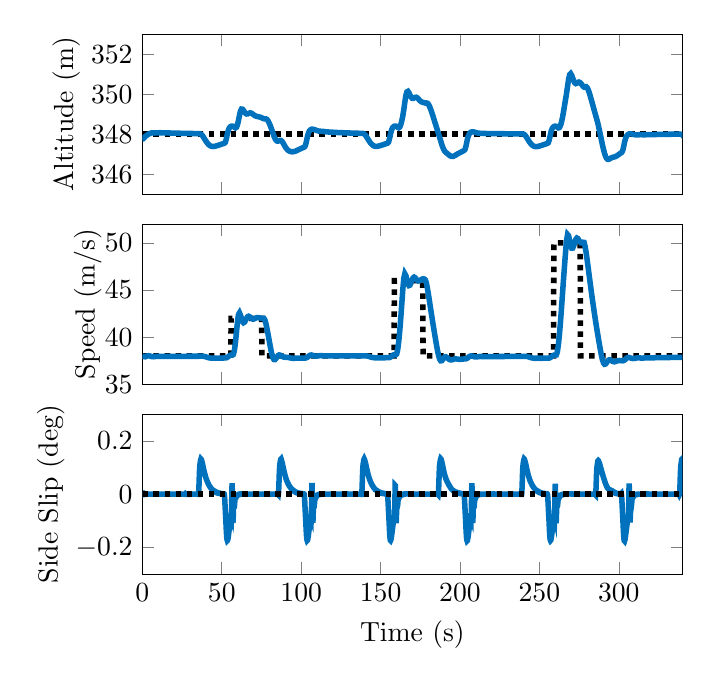 % This file was created by matlab2tikz.
%
%The latest updates can be retrieved from
%  http://www.mathworks.com/matlabcentral/fileexchange/22022-matlab2tikz-matlab2tikz
%where you can also make suggestions and rate matlab2tikz.
%
\definecolor{mycolor1}{rgb}{0.0,0.447,0.741}%
%
\begin{tikzpicture}

\begin{axis}[%
width=2.7in,
height=0.80in,
at={(0in,0in)},
scale only axis,
xmin=0,
xmax=340,
ymin=345,
ymax=353,
ylabel={Altitude (m)},
ylabel style={yshift = -1mm},
xticklabels={\empty},
axis background/.style={fill=white}
]
\addplot [color=black,dotted,line width=2.0pt,forget plot]
  table[row sep=crcr]{%
0	348\\
349.672	348\\
};
\label{line:ref}
\addplot [color=mycolor1,solid,line width=2.0pt,forget plot]
  table[row sep=crcr]{%
0	347.763\\
0.54	347.767\\
1.164	347.822\\
1.79	347.882\\
2.429	347.921\\
3.067	347.957\\
3.705	347.991\\
4.344	348.02\\
4.982	348.042\\
5.621	348.058\\
6.259	348.063\\
6.898	348.061\\
7.536	348.058\\
8.174	348.059\\
8.813	348.061\\
9.451	348.063\\
10.09	348.067\\
10.728	348.07\\
11.366	348.071\\
12.005	348.069\\
12.643	348.067\\
13.282	348.065\\
13.92	348.063\\
14.559	348.062\\
15.182	348.06\\
15.82	348.06\\
16.459	348.059\\
17.097	348.058\\
17.736	348.057\\
18.374	348.055\\
19.012	348.054\\
19.651	348.052\\
20.29	348.05\\
20.928	348.049\\
21.566	348.048\\
22.205	348.047\\
22.843	348.046\\
23.481	348.045\\
24.12	348.044\\
24.758	348.042\\
25.397	348.041\\
26.035	348.04\\
26.673	348.039\\
27.312	348.038\\
27.951	348.037\\
28.589	348.036\\
29.227	348.035\\
29.866	348.034\\
30.504	348.033\\
31.143	348.033\\
31.781	348.032\\
32.419	348.031\\
33.058	348.03\\
33.696	348.029\\
34.335	348.029\\
34.973	348.028\\
35.612	348.027\\
36.25	348.023\\
36.888	348.002\\
37.527	347.955\\
38.165	347.887\\
38.804	347.808\\
39.442	347.725\\
40.08	347.646\\
40.719	347.573\\
41.358	347.511\\
41.996	347.461\\
42.634	347.423\\
43.273	347.399\\
43.911	347.386\\
44.549	347.383\\
45.188	347.387\\
45.826	347.397\\
46.465	347.411\\
47.103	347.426\\
47.741	347.442\\
48.38	347.459\\
49.018	347.476\\
49.657	347.493\\
50.295	347.51\\
50.934	347.526\\
51.572	347.542\\
52.21	347.588\\
52.849	347.759\\
53.487	348.003\\
54.126	348.199\\
54.764	348.314\\
55.402	348.373\\
56.041	348.399\\
56.681	348.402\\
57.319	348.386\\
57.957	348.343\\
58.596	348.314\\
59.234	348.346\\
59.873	348.466\\
60.511	348.681\\
61.15	348.945\\
61.789	349.156\\
62.428	349.253\\
63.066	349.247\\
63.705	349.181\\
64.343	349.101\\
64.982	349.038\\
65.625	349.009\\
66.264	349.014\\
66.903	349.037\\
67.542	349.058\\
68.181	349.06\\
68.819	349.041\\
69.459	349.006\\
70.097	348.966\\
70.736	348.93\\
71.375	348.904\\
72.013	348.888\\
72.652	348.877\\
73.291	348.867\\
73.93	348.854\\
74.569	348.836\\
75.208	348.815\\
75.846	348.792\\
76.486	348.77\\
77.124	348.763\\
77.763	348.766\\
78.402	348.74\\
79.04	348.676\\
79.679	348.582\\
80.317	348.467\\
80.956	348.337\\
81.594	348.196\\
82.233	348.047\\
82.871	347.906\\
83.51	347.786\\
84.148	347.7\\
84.787	347.656\\
85.425	347.651\\
86.063	347.67\\
86.702	347.69\\
87.34	347.682\\
87.979	347.634\\
88.617	347.557\\
89.255	347.468\\
89.894	347.379\\
90.533	347.301\\
91.171	347.238\\
91.809	347.191\\
92.448	347.157\\
93.086	347.134\\
93.724	347.122\\
94.363	347.118\\
95.001	347.121\\
95.64	347.132\\
96.278	347.148\\
96.916	347.169\\
97.555	347.192\\
98.194	347.217\\
98.832	347.241\\
99.47	347.265\\
100.109	347.288\\
100.747	347.311\\
101.385	347.332\\
102.024	347.355\\
102.662	347.429\\
103.301	347.635\\
103.939	347.881\\
104.577	348.062\\
105.216	348.166\\
105.855	348.22\\
106.494	348.245\\
107.132	348.247\\
107.769	348.241\\
108.408	348.226\\
109.047	348.206\\
109.685	348.186\\
110.323	348.169\\
110.962	348.157\\
111.6	348.15\\
112.239	348.145\\
112.877	348.142\\
113.515	348.138\\
114.154	348.133\\
114.792	348.127\\
115.43	348.12\\
116.069	348.115\\
116.708	348.11\\
117.346	348.107\\
117.984	348.104\\
118.623	348.101\\
119.261	348.098\\
119.9	348.095\\
120.538	348.092\\
121.176	348.089\\
121.815	348.086\\
122.454	348.084\\
123.092	348.081\\
123.73	348.079\\
124.369	348.076\\
125.007	348.074\\
125.646	348.072\\
126.284	348.07\\
126.922	348.068\\
127.561	348.066\\
128.199	348.064\\
128.837	348.062\\
129.476	348.06\\
130.115	348.058\\
130.753	348.057\\
131.391	348.055\\
132.03	348.054\\
132.668	348.052\\
133.307	348.05\\
133.945	348.049\\
134.583	348.047\\
135.222	348.046\\
135.861	348.045\\
136.498	348.043\\
137.137	348.042\\
137.776	348.041\\
138.414	348.04\\
139.052	348.034\\
139.691	348.011\\
140.329	347.961\\
140.968	347.89\\
141.606	347.81\\
142.244	347.727\\
142.883	347.647\\
143.522	347.575\\
144.16	347.513\\
144.798	347.463\\
145.437	347.427\\
146.075	347.403\\
146.714	347.39\\
147.352	347.388\\
147.99	347.393\\
148.629	347.403\\
149.267	347.416\\
149.905	347.431\\
150.544	347.448\\
151.183	347.464\\
151.821	347.481\\
152.459	347.498\\
153.098	347.514\\
153.736	347.531\\
154.375	347.547\\
155.013	347.6\\
155.651	347.783\\
156.29	348.027\\
156.928	348.215\\
157.566	348.324\\
158.205	348.379\\
158.844	348.403\\
159.484	348.404\\
160.12	348.386\\
160.759	348.342\\
161.397	348.316\\
162.036	348.353\\
162.674	348.468\\
163.315	348.654\\
163.964	348.903\\
164.614	349.22\\
165.263	349.597\\
165.909	349.928\\
166.557	350.112\\
167.204	350.14\\
167.853	350.067\\
168.5	349.956\\
169.148	349.857\\
169.794	349.798\\
170.439	349.788\\
171.087	349.811\\
171.733	349.839\\
172.381	349.845\\
173.029	349.82\\
173.677	349.771\\
174.323	349.713\\
174.972	349.661\\
175.618	349.622\\
176.266	349.598\\
176.913	349.583\\
177.563	349.571\\
178.21	349.556\\
178.856	349.558\\
179.502	349.545\\
180.149	349.489\\
180.795	349.391\\
181.441	349.264\\
182.087	349.118\\
182.733	348.962\\
183.378	348.801\\
184.025	348.637\\
184.671	348.473\\
185.311	348.312\\
185.95	348.152\\
186.588	347.99\\
187.23	347.825\\
187.868	347.658\\
188.507	347.492\\
189.145	347.344\\
189.784	347.228\\
190.422	347.147\\
191.061	347.092\\
191.699	347.049\\
192.337	347.007\\
192.976	346.966\\
193.614	346.928\\
194.253	346.899\\
194.891	346.885\\
195.529	346.888\\
196.168	346.904\\
196.806	346.931\\
197.444	346.962\\
198.083	346.994\\
198.722	347.025\\
199.36	347.052\\
199.998	347.078\\
200.637	347.103\\
201.275	347.13\\
201.913	347.157\\
202.552	347.185\\
203.19	347.242\\
203.829	347.423\\
204.467	347.677\\
205.105	347.881\\
205.744	348.004\\
206.382	348.071\\
207.021	348.105\\
207.661	348.116\\
208.3	348.115\\
208.938	348.106\\
209.577	348.091\\
210.215	348.074\\
210.854	348.06\\
211.492	348.051\\
212.13	348.046\\
212.769	348.044\\
213.407	348.043\\
214.046	348.042\\
214.684	348.04\\
215.323	348.038\\
215.961	348.034\\
216.599	348.031\\
217.238	348.029\\
217.876	348.028\\
218.515	348.028\\
219.153	348.027\\
219.791	348.027\\
220.43	348.026\\
221.068	348.026\\
221.707	348.025\\
222.345	348.024\\
222.984	348.023\\
223.622	348.022\\
224.26	348.022\\
224.899	348.022\\
225.537	348.021\\
226.176	348.021\\
226.814	348.02\\
227.452	348.02\\
228.091	348.02\\
228.73	348.019\\
229.368	348.019\\
230.006	348.018\\
230.645	348.018\\
231.283	348.018\\
231.921	348.017\\
232.56	348.017\\
233.198	348.017\\
233.837	348.016\\
234.475	348.016\\
235.113	348.016\\
235.752	348.015\\
236.391	348.015\\
237.029	348.015\\
237.667	348.015\\
238.306	348.014\\
238.944	348.014\\
239.583	348.012\\
240.221	347.997\\
240.86	347.955\\
241.498	347.891\\
242.136	347.814\\
242.775	347.732\\
243.413	347.652\\
244.051	347.578\\
244.69	347.514\\
245.329	347.461\\
245.967	347.422\\
246.605	347.395\\
247.244	347.38\\
247.882	347.375\\
248.521	347.379\\
249.159	347.388\\
249.797	347.401\\
250.436	347.416\\
251.074	347.433\\
251.712	347.45\\
252.351	347.467\\
252.99	347.484\\
253.628	347.501\\
254.266	347.518\\
254.905	347.534\\
255.543	347.565\\
256.182	347.705\\
256.82	347.944\\
257.458	348.158\\
258.097	348.289\\
258.735	348.358\\
259.373	348.391\\
260.013	348.399\\
260.651	348.388\\
261.29	348.35\\
261.928	348.313\\
262.567	348.328\\
263.206	348.419\\
263.845	348.585\\
264.486	348.812\\
265.132	349.095\\
265.779	349.409\\
266.428	349.726\\
267.077	350.037\\
267.725	350.39\\
268.375	350.743\\
269.026	350.974\\
269.674	351.027\\
270.325	350.945\\
270.972	350.801\\
271.623	350.658\\
272.272	350.562\\
272.923	350.527\\
273.57	350.546\\
274.22	350.584\\
274.868	350.604\\
275.518	350.585\\
276.167	350.533\\
276.818	350.463\\
277.467	350.395\\
278.115	350.354\\
278.765	350.371\\
279.411	350.377\\
280.056	350.328\\
280.704	350.223\\
281.353	350.079\\
282.001	349.911\\
282.647	349.731\\
283.293	349.546\\
283.941	349.359\\
284.587	349.173\\
285.233	348.99\\
285.879	348.809\\
286.524	348.623\\
287.163	348.415\\
287.801	348.184\\
288.44	347.94\\
289.078	347.695\\
289.716	347.455\\
290.355	347.233\\
290.993	347.041\\
291.632	346.891\\
292.27	346.793\\
292.908	346.745\\
293.547	346.74\\
294.185	346.763\\
294.823	346.794\\
295.462	346.821\\
296.1	346.84\\
296.739	346.853\\
297.377	346.866\\
298.016	346.885\\
298.654	346.911\\
299.292	346.945\\
299.931	346.982\\
300.569	347.019\\
301.207	347.054\\
301.846	347.088\\
302.484	347.185\\
303.123	347.407\\
303.761	347.649\\
304.399	347.821\\
305.038	347.922\\
305.676	347.979\\
306.316	348.009\\
306.954	348.017\\
307.592	348.018\\
308.23	348.009\\
308.868	347.994\\
309.507	347.98\\
310.145	347.971\\
310.783	347.966\\
311.422	347.966\\
312.06	347.968\\
312.699	347.97\\
313.337	347.972\\
313.975	347.972\\
314.614	347.971\\
315.253	347.97\\
315.891	347.969\\
316.529	347.97\\
317.168	347.971\\
317.806	347.973\\
318.444	347.975\\
319.083	347.976\\
319.721	347.978\\
320.36	347.979\\
320.998	347.979\\
321.636	347.98\\
322.275	347.981\\
322.914	347.982\\
323.552	347.983\\
324.19	347.985\\
324.829	347.986\\
325.467	347.987\\
326.105	347.988\\
326.744	347.988\\
327.382	347.989\\
328.021	347.99\\
328.659	347.991\\
329.297	347.992\\
329.936	347.993\\
330.575	347.993\\
331.213	347.994\\
331.851	347.995\\
332.49	347.995\\
333.128	347.996\\
333.766	347.997\\
334.405	347.997\\
335.043	347.998\\
335.682	347.998\\
336.32	347.999\\
336.958	347.999\\
337.597	348.0\\
338.236	348.0\\
338.874	348.0\\
339.512	347.988\\
340.151	347.952\\
340.789	347.893\\
341.427	347.818\\
342.066	347.738\\
342.704	347.658\\
343.343	347.584\\
343.981	347.519\\
344.619	347.466\\
345.258	347.425\\
345.897	347.396\\
346.535	347.38\\
347.173	347.374\\
347.812	347.377\\
348.45	347.386\\
349.088	347.399\\
349.727	347.414\\
};
\label{line:data}
\end{axis}


\begin{axis}[%
width=2.7in,
height=0.80in,
at={(0in,-.95in)},
scale only axis,
xmin=0,
xmax=340,
ymin=35,
ymax=52,
ylabel={Speed (m/s)},
xticklabels={\empty},
ylabel style={yshift = -2mm},
axis background/.style={fill=white}
]
\addplot [color=black,dotted,line width=2.0pt,forget plot]
  table[row sep=crcr]{%
0	38.0\\
0.2	38\\
0.4	38\\
55.492	38\\
55.691	38\\
55.892	42\\
73.694	42\\
73.894	42\\
74.097	42\\
74.3	42\\
74.503	42\\
74.702	42\\
74.903	42\\
75.107	42\\
75.307	38\\
75.51	38\\
155.679	38\\
155.878	38\\
156.074	38\\
157.676	38\\
157.876	38\\
158.077	38\\
158.272	38\\
158.474	38\\
158.671	46\\
158.875	46\\
175.522	46\\
175.722	46\\
175.926	46\\
176.13	46\\
176.331	46\\
176.532	46\\
176.735	38\\
176.934	38\\
177.114	38\\
177.299	38\\
177.497	38\\
258.287	38\\
258.489	38\\
258.688	38\\
258.89	38\\
259.089	50\\
259.289	50\\
275.493	50\\
275.675	50\\
275.859	38\\
276.041	38\\
276.224	38\\
349.672	38\\
349.874	38\\
};
\addplot [color=mycolor1,solid,line width=2.0pt,forget plot]
  table[row sep=crcr]{%
0	38.0\\
0.54	37.972\\
1.164	37.924\\
1.79	37.906\\
2.429	37.948\\
3.067	37.997\\
3.705	38.022\\
4.344	38.013\\
4.982	37.981\\
5.621	37.945\\
6.259	37.921\\
6.898	37.913\\
7.536	37.921\\
8.174	37.937\\
8.813	37.953\\
9.451	37.963\\
10.09	37.964\\
10.728	37.96\\
11.366	37.953\\
12.005	37.948\\
12.643	37.945\\
13.282	37.946\\
13.92	37.95\\
14.559	37.954\\
15.182	37.956\\
15.82	37.957\\
16.459	37.957\\
17.097	37.956\\
17.736	37.955\\
18.374	37.955\\
19.012	37.955\\
19.651	37.956\\
20.29	37.957\\
20.928	37.958\\
21.566	37.959\\
22.205	37.959\\
22.843	37.959\\
23.481	37.959\\
24.12	37.96\\
24.758	37.96\\
25.397	37.96\\
26.035	37.961\\
26.673	37.961\\
27.312	37.962\\
27.951	37.962\\
28.589	37.963\\
29.227	37.963\\
29.866	37.963\\
30.504	37.963\\
31.143	37.964\\
31.781	37.964\\
32.419	37.965\\
33.058	37.965\\
33.696	37.965\\
34.335	37.966\\
34.973	37.966\\
35.612	37.966\\
36.25	37.967\\
36.888	37.97\\
37.527	37.973\\
38.165	37.969\\
38.804	37.955\\
39.442	37.929\\
40.08	37.895\\
40.719	37.858\\
41.358	37.824\\
41.996	37.797\\
42.634	37.78\\
43.273	37.771\\
43.911	37.768\\
44.549	37.768\\
45.188	37.769\\
45.826	37.769\\
46.465	37.768\\
47.103	37.767\\
47.741	37.767\\
48.38	37.767\\
49.018	37.769\\
49.657	37.772\\
50.295	37.775\\
50.934	37.778\\
51.572	37.781\\
52.21	37.781\\
52.849	37.795\\
53.487	37.846\\
54.126	37.93\\
54.764	38.019\\
55.402	38.082\\
56.041	38.103\\
56.681	38.086\\
57.319	38.157\\
57.957	38.582\\
58.596	39.384\\
59.234	40.472\\
59.873	41.607\\
60.511	42.394\\
61.15	42.571\\
61.789	42.32\\
62.428	41.943\\
63.066	41.647\\
63.705	41.526\\
64.343	41.587\\
64.982	41.778\\
65.625	42.004\\
66.264	42.166\\
66.903	42.214\\
67.542	42.16\\
68.181	42.06\\
68.819	41.968\\
69.459	41.92\\
70.097	41.923\\
70.736	41.964\\
71.375	42.018\\
72.013	42.059\\
72.652	42.073\\
73.291	42.063\\
73.93	42.038\\
74.569	42.013\\
75.208	41.998\\
75.846	41.996\\
76.486	41.999\\
77.124	41.838\\
77.763	41.457\\
78.402	40.953\\
79.04	40.392\\
79.679	39.805\\
80.317	39.212\\
80.956	38.638\\
81.594	38.147\\
82.233	37.797\\
82.871	37.619\\
83.51	37.611\\
84.148	37.73\\
84.787	37.9\\
85.425	38.041\\
86.063	38.103\\
86.702	38.086\\
87.34	38.023\\
87.979	37.953\\
88.617	37.899\\
89.255	37.87\\
89.894	37.86\\
90.533	37.858\\
91.171	37.853\\
91.809	37.839\\
92.448	37.817\\
93.086	37.791\\
93.724	37.768\\
94.363	37.753\\
95.001	37.747\\
95.64	37.749\\
96.278	37.755\\
96.916	37.762\\
97.555	37.766\\
98.194	37.768\\
98.832	37.768\\
99.47	37.767\\
100.109	37.767\\
100.747	37.768\\
101.385	37.771\\
102.024	37.774\\
102.662	37.776\\
103.301	37.799\\
103.939	37.861\\
104.577	37.949\\
105.216	38.034\\
105.855	38.087\\
106.494	38.097\\
107.132	38.073\\
107.769	38.033\\
108.408	37.998\\
109.047	37.98\\
109.685	37.98\\
110.323	37.993\\
110.962	38.01\\
111.6	38.023\\
112.239	38.028\\
112.877	38.025\\
113.515	38.017\\
114.154	38.009\\
114.792	38.004\\
115.43	38.003\\
116.069	38.005\\
116.708	38.008\\
117.346	38.011\\
117.984	38.013\\
118.623	38.013\\
119.261	38.011\\
119.9	38.009\\
120.538	38.008\\
121.176	38.007\\
121.815	38.008\\
122.454	38.008\\
123.092	38.009\\
123.73	38.009\\
124.369	38.009\\
125.007	38.009\\
125.646	38.008\\
126.284	38.008\\
126.922	38.008\\
127.561	38.008\\
128.199	38.008\\
128.837	38.008\\
129.476	38.008\\
130.115	38.008\\
130.753	38.007\\
131.391	38.007\\
132.03	38.007\\
132.668	38.007\\
133.307	38.007\\
133.945	38.007\\
134.583	38.007\\
135.222	38.007\\
135.861	38.007\\
136.498	38.007\\
137.137	38.007\\
137.776	38.006\\
138.414	38.006\\
139.052	38.007\\
139.691	38.01\\
140.329	38.012\\
140.968	38.007\\
141.606	37.991\\
142.244	37.964\\
142.883	37.929\\
143.522	37.891\\
144.16	37.858\\
144.798	37.832\\
145.437	37.815\\
146.075	37.806\\
146.714	37.803\\
147.352	37.803\\
147.99	37.803\\
148.629	37.803\\
149.267	37.802\\
149.905	37.801\\
150.544	37.8\\
151.183	37.801\\
151.821	37.802\\
152.459	37.805\\
153.098	37.808\\
153.736	37.81\\
154.375	37.813\\
155.013	37.812\\
155.651	37.828\\
156.29	37.883\\
156.928	37.968\\
157.566	38.056\\
158.205	38.115\\
158.844	38.132\\
159.484	38.112\\
160.12	38.206\\
160.759	38.664\\
161.397	39.494\\
162.036	40.615\\
162.674	41.953\\
163.315	43.444\\
163.964	45.004\\
164.614	46.25\\
165.263	46.731\\
165.909	46.541\\
166.557	46.083\\
167.204	45.679\\
167.853	45.482\\
168.5	45.525\\
169.148	45.756\\
169.794	46.056\\
170.439	46.292\\
171.087	46.375\\
171.733	46.309\\
172.381	46.167\\
173.029	46.034\\
173.677	45.963\\
174.323	45.968\\
174.972	46.03\\
175.618	46.11\\
176.266	46.17\\
176.913	46.189\\
177.563	46.168\\
178.21	46.076\\
178.856	45.716\\
179.502	45.156\\
180.149	44.497\\
180.795	43.798\\
181.441	43.087\\
182.087	42.379\\
182.733	41.681\\
183.378	40.999\\
184.025	40.332\\
184.671	39.683\\
185.311	39.058\\
185.95	38.472\\
186.588	37.984\\
187.23	37.643\\
187.868	37.483\\
188.507	37.492\\
189.145	37.617\\
189.784	37.775\\
190.422	37.888\\
191.061	37.912\\
191.699	37.855\\
192.337	37.757\\
192.976	37.659\\
193.614	37.594\\
194.253	37.572\\
194.891	37.587\\
195.529	37.622\\
196.168	37.657\\
196.806	37.679\\
197.444	37.682\\
198.083	37.671\\
198.722	37.656\\
199.36	37.644\\
199.998	37.641\\
200.637	37.646\\
201.275	37.657\\
201.913	37.669\\
202.552	37.678\\
203.19	37.681\\
203.829	37.695\\
204.467	37.744\\
205.105	37.827\\
205.744	37.915\\
206.382	37.979\\
207.021	38.001\\
207.661	37.987\\
208.3	37.951\\
208.938	37.915\\
209.577	37.893\\
210.215	37.889\\
210.854	37.9\\
211.492	37.918\\
212.13	37.933\\
212.769	37.94\\
213.407	37.94\\
214.046	37.934\\
214.684	37.927\\
215.323	37.922\\
215.961	37.921\\
216.599	37.923\\
217.238	37.927\\
217.876	37.931\\
218.515	37.934\\
219.153	37.934\\
219.791	37.934\\
220.43	37.933\\
221.068	37.932\\
221.707	37.932\\
222.345	37.933\\
222.984	37.935\\
223.622	37.936\\
224.26	37.937\\
224.899	37.938\\
225.537	37.938\\
226.176	37.938\\
226.814	37.939\\
227.452	37.939\\
228.091	37.94\\
228.73	37.941\\
229.368	37.941\\
230.006	37.942\\
230.645	37.943\\
231.283	37.943\\
231.921	37.944\\
232.56	37.944\\
233.198	37.945\\
233.837	37.945\\
234.475	37.946\\
235.113	37.946\\
235.752	37.947\\
236.391	37.947\\
237.029	37.948\\
237.667	37.948\\
238.306	37.949\\
238.944	37.949\\
239.583	37.95\\
240.221	37.953\\
240.86	37.956\\
241.498	37.954\\
242.136	37.943\\
242.775	37.919\\
243.413	37.886\\
244.051	37.85\\
244.69	37.815\\
245.329	37.787\\
245.967	37.767\\
246.605	37.757\\
247.244	37.753\\
247.882	37.753\\
248.521	37.754\\
249.159	37.755\\
249.797	37.754\\
250.436	37.753\\
251.074	37.753\\
251.712	37.753\\
252.351	37.755\\
252.99	37.758\\
253.628	37.761\\
254.266	37.764\\
254.905	37.767\\
255.543	37.768\\
256.182	37.776\\
256.82	37.818\\
257.458	37.897\\
258.097	37.988\\
258.735	38.059\\
259.373	38.09\\
260.013	38.08\\
260.651	38.103\\
261.29	38.439\\
261.928	39.161\\
262.567	40.202\\
263.206	41.481\\
263.845	42.928\\
264.486	44.49\\
265.132	46.038\\
265.779	47.523\\
266.428	48.95\\
267.077	50.242\\
267.725	50.894\\
268.375	50.77\\
269.026	50.244\\
269.674	49.737\\
270.325	49.455\\
270.972	49.463\\
271.623	49.714\\
272.272	50.078\\
272.923	50.392\\
273.57	50.525\\
274.22	50.463\\
274.868	50.287\\
275.518	50.109\\
276.167	50.005\\
276.818	50.001\\
277.467	50.076\\
278.115	50.062\\
278.765	49.65\\
279.411	48.983\\
280.056	48.201\\
280.704	47.37\\
281.353	46.529\\
282.001	45.695\\
282.647	44.881\\
283.293	44.088\\
283.941	43.317\\
284.587	42.571\\
285.233	41.85\\
285.879	41.15\\
286.524	40.477\\
287.163	39.831\\
287.801	39.204\\
288.44	38.591\\
289.078	38.026\\
289.716	37.565\\
290.355	37.255\\
290.993	37.117\\
291.632	37.14\\
292.27	37.271\\
292.908	37.434\\
293.547	37.556\\
294.185	37.597\\
294.823	37.564\\
295.462	37.492\\
296.1	37.422\\
296.739	37.382\\
297.377	37.38\\
298.016	37.409\\
298.654	37.45\\
299.292	37.487\\
299.931	37.509\\
300.569	37.512\\
301.207	37.504\\
301.846	37.491\\
302.484	37.483\\
303.123	37.51\\
303.761	37.585\\
304.399	37.687\\
305.038	37.781\\
305.676	37.834\\
306.316	37.84\\
306.954	37.811\\
307.592	37.77\\
308.23	37.737\\
308.868	37.723\\
309.507	37.729\\
310.145	37.748\\
310.783	37.769\\
311.422	37.784\\
312.06	37.79\\
312.699	37.787\\
313.337	37.781\\
313.975	37.775\\
314.614	37.773\\
315.253	37.775\\
315.891	37.78\\
316.529	37.786\\
317.168	37.792\\
317.806	37.795\\
318.444	37.796\\
319.083	37.797\\
319.721	37.797\\
320.36	37.798\\
320.998	37.8\\
321.636	37.802\\
322.275	37.805\\
322.914	37.808\\
323.552	37.81\\
324.19	37.812\\
324.829	37.813\\
325.467	37.815\\
326.105	37.816\\
326.744	37.818\\
327.382	37.82\\
328.021	37.822\\
328.659	37.824\\
329.297	37.826\\
329.936	37.827\\
330.575	37.829\\
331.213	37.831\\
331.851	37.832\\
332.49	37.834\\
333.128	37.836\\
333.766	37.837\\
334.405	37.839\\
335.043	37.841\\
335.682	37.842\\
336.32	37.844\\
336.958	37.845\\
337.597	37.847\\
338.236	37.848\\
338.874	37.85\\
339.512	37.854\\
340.151	37.858\\
340.789	37.858\\
341.427	37.849\\
342.066	37.828\\
342.704	37.798\\
343.343	37.762\\
343.981	37.727\\
344.619	37.699\\
345.258	37.679\\
345.897	37.668\\
346.535	37.664\\
347.173	37.665\\
347.812	37.666\\
348.45	37.668\\
349.088	37.668\\
349.727	37.668\\
};
\end{axis}
\begin{axis}[%
width=2.7in,
height=0.80in,
at={(0in,-1.9in)},
scale only axis,
xmin=0,
xmax=340,
ymin=-.3,
ymax=.3,
xlabel={Time (s)},
ylabel={Side Slip (deg)},
ylabel style={yshift = -1mm},
axis background/.style={fill=white}
]
\addplot [color=black,solid,line width=2.0pt,forget plot]
  table[row sep=crcr]{%
0	0\\
};
\addplot [color=mycolor1,solid,line width=2.0pt,forget plot]
  table[row sep=crcr]{%
0	0\\
0.112	-0.002\\
0.272	-0.002\\
0.445	-0.002\\
0.54	-0.002\\
0.699	-0.001\\
0.845	0.0\\
1.005	0.001\\
1.164	0.0\\
1.311	-0.001\\
1.471	-0.001\\
1.63	-0.001\\
1.79	-0.0\\
1.95	-3.941e-06\\
2.109	-0.0\\
2.269	-0.0\\
2.429	-0.0\\
2.588	-0.0\\
2.748	-0.0\\
2.907	-0.0\\
3.067	-0.0\\
3.226	-0.0\\
3.386	-0.0\\
3.546	-0.0\\
3.705	-9.743e-05\\
3.865	-0.0\\
4.025	-8.401e-05\\
4.184	-6.037e-05\\
4.344	-8.438e-05\\
4.504	-5.498e-05\\
4.663	-4.557e-06\\
4.823	-2.267e-05\\
4.982	-2.647e-05\\
5.142	7.28e-06\\
5.301	-7.169e-06\\
5.461	-2.032e-05\\
5.621	1.217e-05\\
5.78	5.851e-06\\
5.94	-2.172e-05\\
6.099	-2.195e-06\\
6.259	1.373e-07\\
6.419	-2.94e-05\\
6.578	-1.832e-05\\
6.738	-7.745e-06\\
6.898	-3.634e-05\\
7.057	-3.534e-05\\
7.217	-1.828e-05\\
7.376	-3.958e-05\\
7.536	-4.568e-05\\
7.695	-2.507e-05\\
7.855	-3.726e-05\\
8.015	-4.879e-05\\
8.174	-2.781e-05\\
8.334	-2.976e-05\\
8.493	-4.391e-05\\
8.653	-2.574e-05\\
8.813	-1.889e-05\\
8.972	-3.344e-05\\
9.132	-2.049e-05\\
9.292	-7.179e-06\\
9.451	-2.006e-05\\
9.611	-1.375e-05\\
9.771	2.847e-06\\
9.93	-6.929e-06\\
10.09	-7.448e-06\\
10.249	9.407e-06\\
10.409	3.619e-06\\
10.568	-2.795e-06\\
10.728	1.174e-05\\
10.888	1.02e-05\\
11.047	-3.169e-07\\
11.207	1.017e-05\\
11.366	1.258e-05\\
11.526	2.007e-07\\
11.686	5.82e-06\\
11.845	1.141e-05\\
12.005	-5.796e-07\\
12.165	2.109e-07\\
12.324	7.894e-06\\
12.484	-1.827e-06\\
12.643	-5.138e-06\\
12.803	3.374e-06\\
12.962	-2.822e-06\\
13.122	-9.045e-06\\
13.282	-9.545e-07\\
13.441	-3.121e-06\\
13.601	-1.086e-05\\
13.76	-4.264e-06\\
13.92	-2.617e-06\\
14.08	-1.051e-05\\
14.239	-6.164e-06\\
14.399	-1.502e-06\\
14.559	-8.392e-06\\
14.718	-6.663e-06\\
14.878	-1.49e-07\\
15.022	-4.534e-06\\
15.182	-6.558e-06\\
15.341	6.171e-07\\
15.501	-1.165e-06\\
15.661	-5.031e-06\\
15.82	1.116e-06\\
15.98	1.669e-06\\
16.139	-3.254e-06\\
16.299	1.056e-06\\
16.459	3.494e-06\\
16.618	-1.648e-06\\
16.778	4.371e-07\\
16.938	4.137e-06\\
17.097	-4.318e-07\\
17.257	-5.554e-07\\
17.417	3.695e-06\\
17.576	3.068e-07\\
17.736	-1.672e-06\\
17.895	2.459e-06\\
18.055	6.12e-07\\
18.214	-2.64e-06\\
18.374	8.143e-07\\
18.534	5.906e-07\\
18.693	-3.249e-06\\
18.853	-8.551e-07\\
19.012	3.714e-07\\
19.172	-3.39e-06\\
19.332	-2.241e-06\\
19.491	6.308e-08\\
19.651	-3.07e-06\\
19.811	-3.155e-06\\
19.97	-2.625e-07\\
20.13	-2.399e-06\\
20.29	-3.538e-06\\
20.449	-5.734e-07\\
20.609	-1.552e-06\\
20.768	-3.443e-06\\
20.928	-8.659e-07\\
21.087	-7.229e-07\\
21.247	-2.999e-06\\
21.406	-1.149e-06\\
21.566	-8.065e-08\\
21.726	-2.37e-06\\
21.885	-1.43e-06\\
22.045	2.629e-07\\
22.205	-1.714e-06\\
22.364	-1.705e-06\\
22.524	2.679e-07\\
22.684	-1.158e-06\\
22.843	-1.955e-06\\
23.003	-3.61e-08\\
23.162	-7.833e-07\\
23.322	-2.158e-06\\
23.481	-5.668e-07\\
23.641	-6.218e-07\\
23.801	-2.292e-06\\
23.96	-1.214e-06\\
24.12	-6.656e-07\\
24.279	-2.344e-06\\
24.439	-1.865e-06\\
24.599	-8.795e-07\\
24.758	-2.32e-06\\
24.918	-2.428e-06\\
25.078	-1.215e-06\\
25.237	-2.245e-06\\
25.397	-2.846e-06\\
25.556	-1.621e-06\\
25.716	-2.156e-06\\
25.876	-3.102e-06\\
26.035	-2.057e-06\\
26.195	-2.1e-06\\
26.354	-3.217e-06\\
26.514	-4.913e-06\\
26.673	-6.608e-05\\
26.833	0.0\\
26.993	0.001\\
27.152	1.998e-05\\
27.312	-0.001\\
27.472	-0.001\\
27.631	-0.0\\
27.791	0.0\\
27.951	0.001\\
28.11	0.001\\
28.27	9.33e-05\\
28.429	-0.001\\
28.589	-0.001\\
28.748	-0.001\\
28.908	-0.0\\
29.068	0.001\\
29.227	0.001\\
29.387	0.001\\
29.546	-0.0\\
29.706	-0.001\\
29.866	-0.001\\
30.025	-0.001\\
30.185	-0.0\\
30.345	0.001\\
30.504	0.001\\
30.664	0.0\\
30.823	-0.0\\
30.983	-0.0\\
31.143	-0.0\\
31.302	2.805e-05\\
31.462	0.0\\
31.621	1.614e-05\\
31.781	-0.0\\
31.94	-0.0\\
32.1	-8.908e-05\\
32.26	-1.65e-06\\
32.419	2.131e-05\\
32.579	-1.329e-05\\
32.739	-5.266e-05\\
32.898	-6.031e-05\\
33.058	-4.022e-05\\
33.218	-1.987e-05\\
33.377	-1.883e-05\\
33.537	-3.314e-05\\
33.696	-4.73e-05\\
33.856	-5.315e-05\\
34.015	-5.332e-05\\
34.175	-5.501e-05\\
34.335	-6.378e-05\\
34.494	-7.918e-05\\
34.654	-9.712e-05\\
34.813	-0.0\\
34.973	-0.0\\
35.133	-0.001\\
35.292	-0.001\\
35.452	0.005\\
35.612	0.025\\
35.771	0.054\\
35.931	0.081\\
36.09	0.1\\
36.25	0.111\\
36.41	0.118\\
36.569	0.124\\
36.729	0.129\\
36.888	0.132\\
37.048	0.131\\
37.208	0.129\\
37.367	0.125\\
37.527	0.122\\
37.686	0.118\\
37.846	0.115\\
38.006	0.11\\
38.165	0.106\\
38.325	0.101\\
38.485	0.097\\
38.644	0.092\\
38.804	0.088\\
38.963	0.084\\
39.123	0.08\\
39.282	0.077\\
39.442	0.073\\
39.602	0.07\\
39.761	0.066\\
39.921	0.063\\
40.08	0.06\\
40.24	0.057\\
40.4	0.055\\
40.559	0.052\\
40.719	0.05\\
40.879	0.047\\
41.038	0.045\\
41.198	0.043\\
41.358	0.041\\
41.517	0.039\\
41.677	0.037\\
41.836	0.035\\
41.996	0.033\\
42.155	0.032\\
42.315	0.03\\
42.474	0.029\\
42.634	0.027\\
42.794	0.026\\
42.953	0.025\\
43.113	0.023\\
43.273	0.022\\
43.432	0.021\\
43.592	0.02\\
43.752	0.019\\
43.911	0.018\\
44.071	0.017\\
44.23	0.016\\
44.39	0.015\\
44.549	0.014\\
44.709	0.014\\
44.869	0.013\\
45.028	0.012\\
45.188	0.011\\
45.347	0.011\\
45.507	0.01\\
45.667	0.01\\
45.826	0.009\\
45.986	0.009\\
46.146	0.008\\
46.305	0.008\\
46.465	0.007\\
46.624	0.007\\
46.784	0.006\\
46.943	0.006\\
47.103	0.006\\
47.263	0.005\\
47.422	0.005\\
47.582	0.005\\
47.741	0.004\\
47.901	0.004\\
48.061	0.004\\
48.22	0.004\\
48.38	0.003\\
48.54	0.003\\
48.699	0.003\\
48.859	0.003\\
49.018	0.003\\
49.178	0.002\\
49.337	0.002\\
49.497	0.002\\
49.657	0.002\\
49.816	0.002\\
49.976	0.002\\
50.135	0.002\\
50.295	0.002\\
50.455	0.001\\
50.614	0.001\\
50.774	0.001\\
50.934	0.001\\
51.093	0.001\\
51.253	0.001\\
51.413	0.001\\
51.572	0.0\\
51.732	-0.007\\
51.891	-0.022\\
52.051	-0.041\\
52.21	-0.059\\
52.37	-0.077\\
52.529	-0.095\\
52.689	-0.115\\
52.849	-0.135\\
53.008	-0.152\\
53.168	-0.164\\
53.328	-0.171\\
53.487	-0.174\\
53.647	-0.173\\
53.807	-0.17\\
53.966	-0.165\\
54.126	-0.158\\
54.285	-0.151\\
54.445	-0.144\\
54.604	-0.136\\
54.764	-0.129\\
54.924	-0.122\\
55.083	-0.115\\
55.243	-0.108\\
55.402	-0.101\\
55.562	-0.095\\
55.722	-0.088\\
55.881	-0.082\\
56.041	-0.085\\
56.202	-0.054\\
56.362	0.017\\
56.521	0.041\\
56.681	-0.004\\
56.841	-0.072\\
57.0	-0.108\\
57.16	-0.097\\
57.319	-0.064\\
57.479	-0.041\\
57.638	-0.039\\
57.798	-0.044\\
57.957	-0.044\\
58.117	-0.034\\
58.277	-0.021\\
58.436	-0.014\\
58.596	-0.013\\
58.756	-0.015\\
58.915	-0.014\\
59.075	-0.011\\
59.234	-0.007\\
59.394	-0.006\\
59.554	-0.006\\
59.713	-0.006\\
59.873	-0.005\\
60.032	-0.004\\
60.192	-0.003\\
60.352	-0.002\\
60.511	-0.002\\
60.671	-0.002\\
60.831	-0.001\\
60.99	-0.001\\
61.15	-0.0\\
61.31	-4.025e-05\\
61.469	5.208e-05\\
61.629	0.0\\
61.789	0.0\\
61.948	0.001\\
62.108	0.001\\
62.268	0.001\\
62.428	0.001\\
62.587	0.001\\
62.747	0.001\\
62.906	0.001\\
63.066	0.001\\
63.226	0.0\\
63.385	0.0\\
63.545	0.0\\
63.705	0.0\\
63.865	0.0\\
64.024	0.0\\
64.183	0.0\\
64.343	0.0\\
64.503	0.0\\
64.662	8.46e-05\\
64.822	6.556e-05\\
64.982	5.194e-05\\
65.144	4.457e-05\\
65.306	4.506e-05\\
65.466	5.331e-05\\
65.625	6.74e-05\\
65.785	8.602e-05\\
65.945	0.0\\
66.104	0.0\\
66.264	0.0\\
66.424	0.0\\
66.584	0.0\\
66.744	0.0\\
66.903	0.0\\
67.063	0.0\\
67.222	0.0\\
67.382	0.0\\
67.542	0.0\\
67.701	0.0\\
67.862	0.0\\
68.021	0.0\\
68.181	0.0\\
68.341	0.0\\
68.5	0.0\\
68.66	0.0\\
68.819	0.0\\
68.979	0.0\\
69.139	0.0\\
69.299	0.0\\
69.459	0.0\\
69.618	0.0\\
69.778	0.0\\
69.937	0.0\\
70.097	9.194e-05\\
70.257	7.734e-05\\
70.416	6.499e-05\\
70.576	5.482e-05\\
70.736	4.692e-05\\
70.896	4.131e-05\\
71.056	3.783e-05\\
71.215	3.636e-05\\
71.375	3.675e-05\\
71.534	3.869e-05\\
71.694	4.192e-05\\
71.854	4.625e-05\\
72.013	5.133e-05\\
72.174	5.684e-05\\
72.333	6.259e-05\\
72.493	6.821e-05\\
72.652	7.346e-05\\
72.812	7.818e-05\\
72.972	8.218e-05\\
73.131	8.527e-05\\
73.291	8.741e-05\\
73.451	8.853e-05\\
73.611	8.857e-05\\
73.771	8.76e-05\\
73.93	8.565e-05\\
74.09	8.278e-05\\
74.249	7.912e-05\\
74.409	7.478e-05\\
74.569	6.985e-05\\
74.728	6.453e-05\\
74.888	5.893e-05\\
75.048	5.317e-05\\
75.208	4.74e-05\\
75.368	4.177e-05\\
75.527	3.636e-05\\
75.687	3.129e-05\\
75.846	2.665e-05\\
76.006	2.248e-05\\
76.166	1.885e-05\\
76.325	1.577e-05\\
76.486	1.461e-05\\
76.645	2.768e-05\\
76.805	6.935e-05\\
76.965	0.0\\
77.124	0.0\\
77.284	0.0\\
77.443	0.0\\
77.603	0.0\\
77.763	0.0\\
77.923	0.0\\
78.083	0.0\\
78.242	0.0\\
78.402	0.0\\
78.561	0.0\\
78.721	0.0\\
78.881	0.0\\
79.04	0.0\\
79.2	0.0\\
79.36	0.0\\
79.52	0.0\\
79.679	0.0\\
79.839	0.0\\
79.998	0.0\\
80.158	0.0\\
80.317	0.0\\
80.477	0.0\\
80.637	0.0\\
80.796	0.0\\
80.956	0.0\\
81.115	0.0\\
81.275	0.0\\
81.435	7.6e-05\\
81.594	4.199e-05\\
81.754	5.801e-06\\
81.914	-3.149e-05\\
82.073	-7.069e-05\\
82.233	-0.0\\
82.393	-0.0\\
82.552	-0.0\\
82.712	-0.0\\
82.871	-0.0\\
83.031	-0.0\\
83.19	-0.0\\
83.35	-0.0\\
83.51	-0.0\\
83.669	-0.0\\
83.829	-0.0\\
83.988	-0.0\\
84.148	-0.0\\
84.308	-0.0\\
84.467	-0.0\\
84.627	-0.0\\
84.787	-0.0\\
84.946	-0.0\\
85.106	-0.0\\
85.265	-0.0\\
85.425	-0.001\\
85.584	-0.002\\
85.744	0.005\\
85.904	0.024\\
86.063	0.052\\
86.223	0.08\\
86.383	0.099\\
86.542	0.11\\
86.702	0.117\\
86.861	0.123\\
87.021	0.128\\
87.181	0.131\\
87.34	0.132\\
87.5	0.129\\
87.66	0.126\\
87.819	0.122\\
87.979	0.119\\
88.138	0.115\\
88.298	0.111\\
88.457	0.106\\
88.617	0.102\\
88.777	0.097\\
88.936	0.093\\
89.096	0.089\\
89.255	0.085\\
89.415	0.081\\
89.575	0.077\\
89.734	0.073\\
89.894	0.07\\
90.054	0.066\\
90.213	0.063\\
90.373	0.06\\
90.533	0.057\\
90.692	0.054\\
90.852	0.052\\
91.011	0.049\\
91.171	0.047\\
91.33	0.045\\
91.49	0.042\\
91.65	0.04\\
91.809	0.039\\
91.969	0.037\\
92.128	0.035\\
92.288	0.033\\
92.448	0.032\\
92.607	0.03\\
92.767	0.029\\
92.927	0.027\\
93.086	0.026\\
93.246	0.025\\
93.405	0.024\\
93.565	0.022\\
93.724	0.021\\
93.884	0.02\\
94.044	0.019\\
94.203	0.018\\
94.363	0.017\\
94.522	0.016\\
94.682	0.015\\
94.842	0.015\\
95.001	0.014\\
95.161	0.013\\
95.321	0.012\\
95.48	0.012\\
95.64	0.011\\
95.799	0.01\\
95.959	0.01\\
96.118	0.009\\
96.278	0.009\\
96.438	0.008\\
96.597	0.008\\
96.757	0.007\\
96.916	0.007\\
97.076	0.006\\
97.236	0.006\\
97.395	0.006\\
97.555	0.005\\
97.715	0.005\\
97.874	0.005\\
98.034	0.004\\
98.194	0.004\\
98.353	0.004\\
98.513	0.004\\
98.672	0.003\\
98.832	0.003\\
98.991	0.003\\
99.151	0.003\\
99.31	0.003\\
99.47	0.003\\
99.63	0.002\\
99.789	0.002\\
99.949	0.002\\
100.109	0.002\\
100.268	0.002\\
100.428	0.002\\
100.588	0.002\\
100.747	0.001\\
100.907	0.001\\
101.066	0.001\\
101.226	0.001\\
101.385	0.001\\
101.545	0.001\\
101.705	0.001\\
101.864	0.0\\
102.024	-0.007\\
102.183	-0.022\\
102.343	-0.04\\
102.503	-0.059\\
102.662	-0.077\\
102.822	-0.095\\
102.982	-0.115\\
103.141	-0.134\\
103.301	-0.152\\
103.46	-0.164\\
103.62	-0.171\\
103.779	-0.174\\
103.939	-0.173\\
104.099	-0.17\\
104.258	-0.165\\
104.418	-0.159\\
104.577	-0.152\\
104.737	-0.144\\
104.897	-0.137\\
105.056	-0.129\\
105.216	-0.122\\
105.376	-0.115\\
105.535	-0.108\\
105.695	-0.101\\
105.855	-0.095\\
106.014	-0.088\\
106.174	-0.082\\
106.333	-0.085\\
106.494	-0.057\\
106.654	0.014\\
106.813	0.042\\
106.973	-0.001\\
107.132	-0.069\\
107.29	-0.107\\
107.45	-0.098\\
107.61	-0.065\\
107.769	-0.041\\
107.929	-0.037\\
108.089	-0.043\\
108.248	-0.043\\
108.408	-0.034\\
108.568	-0.021\\
108.727	-0.013\\
108.887	-0.012\\
109.047	-0.013\\
109.206	-0.013\\
109.366	-0.01\\
109.525	-0.007\\
109.685	-0.005\\
109.845	-0.005\\
110.004	-0.005\\
110.163	-0.005\\
110.323	-0.004\\
110.483	-0.003\\
110.642	-0.002\\
110.802	-0.002\\
110.962	-0.002\\
111.121	-0.002\\
111.281	-0.001\\
111.441	-0.001\\
111.6	-0.001\\
111.76	-0.001\\
111.92	-0.001\\
112.079	-0.001\\
112.239	-0.001\\
112.398	-0.0\\
112.558	-0.0\\
112.717	-0.0\\
112.877	-0.0\\
113.036	-0.0\\
113.196	-0.0\\
113.356	-5.885e-05\\
113.515	-2.297e-05\\
113.675	1.612e-06\\
113.835	2.338e-05\\
113.994	4.776e-05\\
114.154	7.307e-05\\
114.314	9.381e-05\\
114.473	0.0\\
114.633	0.0\\
114.792	0.0\\
114.952	0.0\\
115.112	0.0\\
115.271	0.0\\
115.43	0.0\\
115.59	0.0\\
115.75	0.0\\
115.909	0.0\\
116.069	0.0\\
116.229	0.0\\
116.388	0.0\\
116.548	0.0\\
116.708	0.0\\
116.867	0.0\\
117.027	0.0\\
117.187	0.0\\
117.346	0.0\\
117.506	0.0\\
117.665	0.0\\
117.825	0.0\\
117.984	0.0\\
118.144	0.0\\
118.303	0.0\\
118.463	0.0\\
118.623	0.0\\
118.782	0.0\\
118.942	0.0\\
119.102	0.0\\
119.261	0.0\\
119.421	0.0\\
119.581	0.0\\
119.74	0.0\\
119.9	0.0\\
120.059	0.0\\
120.219	0.0\\
120.379	0.0\\
120.538	0.0\\
120.697	0.0\\
120.857	0.0\\
121.017	0.0\\
121.176	0.0\\
121.336	0.0\\
121.496	0.0\\
121.655	9.848e-05\\
121.815	9.573e-05\\
121.975	9.295e-05\\
122.134	9.019e-05\\
122.294	8.769e-05\\
122.454	8.523e-05\\
122.613	8.273e-05\\
122.773	8.046e-05\\
122.932	7.828e-05\\
123.092	7.604e-05\\
123.252	7.396e-05\\
123.411	7.201e-05\\
123.57	6.998e-05\\
123.73	6.806e-05\\
123.89	6.628e-05\\
124.049	6.442e-05\\
124.209	6.26e-05\\
124.369	6.094e-05\\
124.528	5.922e-05\\
124.688	5.748e-05\\
124.848	5.589e-05\\
125.007	5.428e-05\\
125.167	5.262e-05\\
125.326	5.109e-05\\
125.486	4.957e-05\\
125.646	4.799e-05\\
125.805	4.65e-05\\
125.964	4.507e-05\\
126.124	4.358e-05\\
126.284	4.215e-05\\
126.443	4.081e-05\\
126.603	3.942e-05\\
126.763	3.806e-05\\
126.922	3.68e-05\\
127.082	3.553e-05\\
127.242	3.426e-05\\
127.401	3.309e-05\\
127.561	3.193e-05\\
127.721	3.076e-05\\
127.88	2.968e-05\\
128.04	2.863e-05\\
128.199	2.411e-05\\
128.359	-4.885e-05\\
128.519	0.0\\
128.678	0.001\\
128.837	0.001\\
128.997	1.573e-05\\
129.157	-0.0\\
129.316	-0.0\\
129.476	-0.0\\
129.636	-7.159e-06\\
129.795	1.603e-05\\
129.955	-6.925e-05\\
130.115	-0.0\\
130.274	-0.0\\
130.434	-3.694e-05\\
130.594	1.592e-05\\
130.753	1.925e-05\\
130.913	-5.609e-06\\
131.072	-2.199e-05\\
131.231	-1.511e-05\\
131.391	3.423e-06\\
131.551	1.507e-05\\
131.71	1.32e-05\\
131.87	4.771e-06\\
132.03	-3.397e-07\\
132.189	1.0e-06\\
132.349	5.051e-06\\
132.509	6.882e-06\\
132.668	5.073e-06\\
132.828	1.753e-06\\
132.988	-4.324e-07\\
133.147	-8.871e-07\\
133.307	-8.078e-07\\
133.466	-1.469e-06\\
133.626	-3.146e-06\\
133.786	-5.24e-06\\
133.945	-7.046e-06\\
134.104	-8.464e-06\\
134.264	-9.9e-06\\
134.424	-1.169e-05\\
134.583	-1.387e-05\\
134.743	-1.632e-05\\
134.903	-1.888e-05\\
135.062	-2.154e-05\\
135.222	-2.449e-05\\
135.382	-2.787e-05\\
135.541	-3.171e-05\\
135.701	-3.605e-05\\
135.861	-4.097e-05\\
136.02	-4.657e-05\\
136.18	-5.304e-05\\
136.339	-6.062e-05\\
136.498	-6.958e-05\\
136.658	-8.026e-05\\
136.818	-9.313e-05\\
136.977	-0.0\\
137.137	-0.0\\
137.297	-0.0\\
137.456	-0.0\\
137.616	-0.0\\
137.776	-0.0\\
137.935	-0.001\\
138.095	-0.001\\
138.255	0.011\\
138.414	0.036\\
138.574	0.065\\
138.733	0.09\\
138.893	0.105\\
139.052	0.114\\
139.212	0.12\\
139.371	0.126\\
139.531	0.13\\
139.691	0.132\\
139.85	0.13\\
140.01	0.127\\
140.17	0.124\\
140.329	0.12\\
140.489	0.117\\
140.649	0.113\\
140.808	0.108\\
140.968	0.104\\
141.128	0.099\\
141.287	0.095\\
141.447	0.091\\
141.606	0.087\\
141.766	0.083\\
141.926	0.079\\
142.085	0.075\\
142.244	0.072\\
142.404	0.068\\
142.564	0.065\\
142.723	0.062\\
142.883	0.059\\
143.043	0.056\\
143.202	0.054\\
143.362	0.051\\
143.522	0.049\\
143.681	0.046\\
143.841	0.044\\
144.001	0.042\\
144.16	0.04\\
144.32	0.038\\
144.479	0.036\\
144.639	0.034\\
144.798	0.033\\
144.958	0.031\\
145.117	0.03\\
145.277	0.028\\
145.437	0.027\\
145.596	0.025\\
145.756	0.024\\
145.916	0.023\\
146.075	0.022\\
146.235	0.021\\
146.395	0.02\\
146.554	0.018\\
146.714	0.018\\
146.873	0.017\\
147.033	0.016\\
147.192	0.015\\
147.352	0.014\\
147.511	0.013\\
147.671	0.013\\
147.831	0.012\\
147.99	0.011\\
148.15	0.011\\
148.31	0.01\\
148.469	0.009\\
148.629	0.009\\
148.789	0.008\\
148.948	0.008\\
149.108	0.008\\
149.267	0.007\\
149.427	0.007\\
149.587	0.006\\
149.746	0.006\\
149.905	0.006\\
150.065	0.005\\
150.225	0.005\\
150.384	0.005\\
150.544	0.004\\
150.704	0.004\\
150.863	0.004\\
151.023	0.004\\
151.183	0.003\\
151.342	0.003\\
151.502	0.003\\
151.662	0.003\\
151.821	0.003\\
151.981	0.002\\
152.14	0.002\\
152.299	0.002\\
152.459	0.002\\
152.619	0.002\\
152.778	0.002\\
152.938	0.002\\
153.098	0.001\\
153.257	0.001\\
153.417	0.001\\
153.577	0.001\\
153.736	0.001\\
153.896	0.001\\
154.056	0.001\\
154.215	0.001\\
154.375	-0.002\\
154.534	-0.012\\
154.694	-0.029\\
154.853	-0.047\\
155.013	-0.066\\
155.172	-0.083\\
155.332	-0.102\\
155.492	-0.122\\
155.651	-0.141\\
155.811	-0.157\\
155.971	-0.167\\
156.13	-0.173\\
156.29	-0.174\\
156.45	-0.172\\
156.609	-0.168\\
156.769	-0.162\\
156.928	-0.156\\
157.088	-0.148\\
157.248	-0.141\\
157.407	-0.134\\
157.566	-0.126\\
157.726	-0.119\\
157.886	-0.112\\
158.045	-0.105\\
158.205	-0.099\\
158.365	-0.092\\
158.524	-0.086\\
158.684	-0.081\\
158.844	-0.082\\
159.005	-0.03\\
159.164	0.033\\
159.323	0.032\\
159.484	-0.028\\
159.642	-0.09\\
159.801	-0.109\\
159.96	-0.086\\
160.12	-0.054\\
160.28	-0.038\\
160.44	-0.041\\
160.599	-0.045\\
160.759	-0.041\\
160.919	-0.029\\
161.078	-0.018\\
161.238	-0.013\\
161.397	-0.014\\
161.557	-0.015\\
161.716	-0.013\\
161.876	-0.009\\
162.036	-0.007\\
162.195	-0.006\\
162.355	-0.006\\
162.515	-0.006\\
162.674	-0.005\\
162.834	-0.004\\
162.994	-0.003\\
163.153	-0.003\\
163.315	-0.003\\
163.476	-0.003\\
163.64	-0.002\\
163.802	-0.001\\
163.964	-0.001\\
164.126	-0.001\\
164.289	-0.001\\
164.451	-0.001\\
164.614	-0.0\\
164.775	1.663e-05\\
164.937	0.0\\
165.1	0.0\\
165.263	0.001\\
165.425	0.001\\
165.587	0.001\\
165.747	0.001\\
165.909	0.001\\
166.071	0.001\\
166.233	0.001\\
166.395	0.001\\
166.557	0.001\\
166.719	0.001\\
166.881	0.001\\
167.044	0.001\\
167.204	0.001\\
167.368	0.001\\
167.53	0.001\\
167.692	0.001\\
167.853	0.001\\
168.015	0.0\\
168.176	0.0\\
168.338	0.0\\
168.5	0.0\\
168.662	0.0\\
168.824	0.0\\
168.986	8.057e-05\\
169.148	5.156e-05\\
169.311	3.127e-05\\
169.471	2.033e-05\\
169.634	1.86e-05\\
169.794	2.518e-05\\
169.956	3.969e-05\\
170.119	6.103e-05\\
170.279	8.735e-05\\
170.439	0.0\\
170.601	0.0\\
170.763	0.0\\
170.925	0.0\\
171.087	0.0\\
171.247	0.0\\
171.409	0.0\\
171.571	0.0\\
171.733	0.0\\
171.895	0.0\\
172.058	0.0\\
172.219	0.0\\
172.381	0.0\\
172.543	0.0\\
172.704	0.0\\
172.867	0.0\\
173.029	0.0\\
173.191	0.0\\
173.353	0.0\\
173.515	0.0\\
173.677	0.0\\
173.839	0.0\\
174.002	8.871e-05\\
174.161	6.729e-05\\
174.323	4.796e-05\\
174.485	3.129e-05\\
174.647	1.746e-05\\
174.809	6.63e-06\\
174.972	-1.179e-06\\
175.133	-6.04e-06\\
175.296	-8.049e-06\\
175.456	-7.423e-06\\
175.618	-4.411e-06\\
175.78	7.055e-07\\
175.942	7.554e-06\\
176.104	1.572e-05\\
176.266	2.48e-05\\
176.429	3.444e-05\\
176.591	4.404e-05\\
176.753	5.346e-05\\
176.913	6.202e-05\\
177.075	6.976e-05\\
177.237	7.63e-05\\
177.4	8.144e-05\\
177.563	8.508e-05\\
177.725	8.712e-05\\
177.885	8.783e-05\\
178.047	9.612e-05\\
178.21	0.0\\
178.37	0.0\\
178.533	0.0\\
178.694	0.0\\
178.856	0.0\\
179.018	0.0\\
179.178	0.0\\
179.34	0.0\\
179.502	0.0\\
179.664	0.0\\
179.827	0.0\\
179.987	0.0\\
180.149	0.0\\
180.311	0.0\\
180.473	0.0\\
180.635	0.0\\
180.795	0.0\\
180.957	0.0\\
181.118	0.0\\
181.279	0.0\\
181.441	0.0\\
181.603	0.0\\
181.765	0.0\\
181.927	0.0\\
182.087	0.0\\
182.248	0.0\\
182.411	0.0\\
182.572	0.0\\
182.733	0.0\\
182.894	0.0\\
183.056	0.0\\
183.218	0.0\\
183.378	0.0\\
183.541	0.0\\
183.703	0.0\\
183.863	9.625e-05\\
184.025	8.893e-05\\
184.187	8.248e-05\\
184.346	7.639e-05\\
184.508	7.045e-05\\
184.671	6.516e-05\\
184.83	6.009e-05\\
184.992	5.502e-05\\
185.152	5.064e-05\\
185.311	4.65e-05\\
185.471	4.161e-05\\
185.631	3.476e-05\\
185.79	2.427e-05\\
185.95	7.82e-06\\
186.11	-0.001\\
186.269	-0.002\\
186.429	0.005\\
186.588	0.024\\
186.748	0.054\\
186.907	0.082\\
187.068	0.102\\
187.23	0.112\\
187.39	0.119\\
187.549	0.124\\
187.709	0.13\\
187.868	0.133\\
188.028	0.132\\
188.188	0.13\\
188.347	0.126\\
188.507	0.122\\
188.667	0.118\\
188.826	0.114\\
188.986	0.11\\
189.145	0.105\\
189.305	0.1\\
189.464	0.095\\
189.624	0.091\\
189.784	0.087\\
189.943	0.082\\
190.103	0.078\\
190.262	0.075\\
190.422	0.071\\
190.582	0.068\\
190.741	0.065\\
190.901	0.062\\
191.061	0.059\\
191.22	0.056\\
191.38	0.054\\
191.539	0.052\\
191.699	0.05\\
191.859	0.047\\
192.018	0.045\\
192.178	0.044\\
192.337	0.042\\
192.497	0.04\\
192.656	0.038\\
192.816	0.036\\
192.976	0.035\\
193.135	0.033\\
193.295	0.032\\
193.455	0.03\\
193.614	0.028\\
193.774	0.027\\
193.934	0.025\\
194.093	0.024\\
194.253	0.023\\
194.412	0.021\\
194.572	0.02\\
194.731	0.019\\
194.891	0.018\\
195.05	0.017\\
195.21	0.016\\
195.37	0.015\\
195.529	0.014\\
195.689	0.013\\
195.849	0.012\\
196.008	0.012\\
196.168	0.011\\
196.328	0.01\\
196.487	0.01\\
196.647	0.009\\
196.806	0.009\\
196.966	0.008\\
197.125	0.008\\
197.285	0.008\\
197.444	0.007\\
197.604	0.007\\
197.764	0.007\\
197.923	0.006\\
198.083	0.006\\
198.243	0.006\\
198.402	0.005\\
198.562	0.005\\
198.722	0.005\\
198.881	0.005\\
199.041	0.004\\
199.2	0.004\\
199.36	0.004\\
199.519	0.004\\
199.679	0.003\\
199.838	0.003\\
199.998	0.003\\
200.158	0.003\\
200.317	0.002\\
200.477	0.002\\
200.637	0.002\\
200.796	0.002\\
200.956	0.002\\
201.116	0.002\\
201.275	0.001\\
201.435	0.001\\
201.594	0.001\\
201.754	0.001\\
201.913	0.001\\
202.073	0.001\\
202.233	0.001\\
202.392	0.001\\
202.552	0.0\\
202.711	-0.008\\
202.871	-0.023\\
203.031	-0.041\\
203.19	-0.06\\
203.35	-0.078\\
203.51	-0.096\\
203.669	-0.116\\
203.829	-0.136\\
203.988	-0.153\\
204.148	-0.165\\
204.307	-0.172\\
204.467	-0.175\\
204.627	-0.174\\
204.786	-0.17\\
204.946	-0.165\\
205.105	-0.159\\
205.265	-0.152\\
205.425	-0.144\\
205.584	-0.137\\
205.744	-0.129\\
205.904	-0.122\\
206.063	-0.115\\
206.223	-0.108\\
206.382	-0.101\\
206.542	-0.095\\
206.702	-0.088\\
206.861	-0.082\\
207.021	-0.085\\
207.181	-0.053\\
207.342	0.018\\
207.501	0.041\\
207.661	-0.005\\
207.821	-0.073\\
207.981	-0.108\\
208.14	-0.096\\
208.3	-0.063\\
208.46	-0.04\\
208.619	-0.038\\
208.779	-0.043\\
208.938	-0.043\\
209.098	-0.033\\
209.257	-0.021\\
209.417	-0.013\\
209.577	-0.012\\
209.736	-0.013\\
209.896	-0.013\\
210.056	-0.01\\
210.215	-0.007\\
210.375	-0.005\\
210.535	-0.005\\
210.694	-0.005\\
210.854	-0.005\\
211.013	-0.004\\
211.173	-0.003\\
211.332	-0.002\\
211.492	-0.002\\
211.651	-0.002\\
211.811	-0.002\\
211.971	-0.001\\
212.13	-0.001\\
212.29	-0.001\\
212.45	-0.001\\
212.609	-0.001\\
212.769	-0.001\\
212.929	-0.0\\
213.088	-0.0\\
213.248	-0.0\\
213.407	-0.0\\
213.567	-0.0\\
213.726	-9.641e-05\\
213.886	-3.696e-05\\
214.046	1.224e-05\\
214.205	4.515e-05\\
214.365	6.718e-05\\
214.524	8.697e-05\\
214.684	0.0\\
214.844	0.0\\
215.003	0.0\\
215.163	0.0\\
215.323	0.0\\
215.482	0.0\\
215.642	0.0\\
215.801	0.0\\
215.961	0.0\\
216.121	0.0\\
216.28	0.0\\
216.44	0.0\\
216.599	0.0\\
216.759	0.0\\
216.918	0.0\\
217.078	0.0\\
217.238	0.0\\
217.397	0.0\\
217.557	0.0\\
217.717	0.0\\
217.876	0.0\\
218.036	0.0\\
218.196	0.0\\
218.355	0.0\\
218.515	0.0\\
218.674	0.0\\
218.834	0.0\\
218.993	0.0\\
219.153	0.0\\
219.313	0.0\\
219.472	0.0\\
219.632	0.0\\
219.791	0.0\\
219.951	0.0\\
220.111	0.0\\
220.27	0.0\\
220.43	0.0\\
220.59	8.564e-05\\
220.749	0.0\\
220.909	0.001\\
221.068	0.001\\
221.228	0.0\\
221.387	-0.0\\
221.547	-0.0\\
221.707	-8.358e-05\\
221.866	8.643e-05\\
222.026	0.0\\
222.185	5.277e-05\\
222.345	-1.056e-05\\
222.505	-2.636e-06\\
222.664	5.419e-05\\
222.824	0.0\\
222.984	0.0\\
223.143	8.6e-05\\
223.303	6.776e-05\\
223.463	6.934e-05\\
223.622	8.288e-05\\
223.782	9.237e-05\\
223.941	9.057e-05\\
224.101	8.223e-05\\
224.26	7.562e-05\\
224.42	7.467e-05\\
224.58	7.68e-05\\
224.739	7.745e-05\\
224.899	7.505e-05\\
225.058	7.126e-05\\
225.218	6.814e-05\\
225.378	6.654e-05\\
225.537	6.581e-05\\
225.697	6.459e-05\\
225.857	6.249e-05\\
226.016	6.017e-05\\
226.176	5.813e-05\\
226.335	5.644e-05\\
226.495	5.502e-05\\
226.654	5.352e-05\\
226.814	5.173e-05\\
226.974	4.993e-05\\
227.133	4.831e-05\\
227.293	4.676e-05\\
227.452	4.528e-05\\
227.612	4.386e-05\\
227.772	4.236e-05\\
227.931	4.086e-05\\
228.091	3.949e-05\\
228.251	3.816e-05\\
228.41	3.683e-05\\
228.57	3.557e-05\\
228.73	3.434e-05\\
228.889	3.308e-05\\
229.049	3.189e-05\\
229.208	3.078e-05\\
229.368	2.963e-05\\
229.527	2.852e-05\\
229.687	2.747e-05\\
229.847	2.64e-05\\
230.006	2.534e-05\\
230.166	2.435e-05\\
230.325	2.335e-05\\
230.485	2.232e-05\\
230.645	2.137e-05\\
230.804	2.04e-05\\
230.964	1.941e-05\\
231.124	1.846e-05\\
231.283	1.752e-05\\
231.443	1.653e-05\\
231.602	1.557e-05\\
231.762	1.464e-05\\
231.921	1.365e-05\\
232.081	1.266e-05\\
232.241	1.171e-05\\
232.4	1.07e-05\\
232.56	9.674e-06\\
232.719	8.673e-06\\
232.879	7.623e-06\\
233.039	6.536e-06\\
233.198	5.463e-06\\
233.358	4.343e-06\\
233.518	3.165e-06\\
233.677	1.982e-06\\
233.837	7.487e-07\\
233.997	-5.637e-07\\
234.156	-1.91e-06\\
234.316	-3.319e-06\\
234.475	-4.832e-06\\
234.635	-6.419e-06\\
234.794	-8.098e-06\\
234.954	-9.916e-06\\
235.113	-1.186e-05\\
235.273	-1.396e-05\\
235.433	-1.624e-05\\
235.592	-1.874e-05\\
235.752	-2.148e-05\\
235.912	-2.451e-05\\
236.071	-2.789e-05\\
236.231	-3.167e-05\\
236.391	-3.592e-05\\
236.55	-4.075e-05\\
236.71	-4.629e-05\\
236.869	-5.267e-05\\
237.029	-6.009e-05\\
237.188	-6.886e-05\\
237.348	-7.925e-05\\
237.508	-9.174e-05\\
237.667	-0.0\\
237.827	-0.0\\
237.986	-0.0\\
238.146	-0.0\\
238.306	-0.0\\
238.465	-0.0\\
238.625	-0.001\\
238.785	-0.001\\
238.944	0.007\\
239.104	0.03\\
239.264	0.059\\
239.423	0.086\\
239.583	0.103\\
239.742	0.113\\
239.902	0.119\\
240.062	0.124\\
240.221	0.129\\
240.381	0.132\\
240.541	0.131\\
240.7	0.128\\
240.86	0.125\\
241.019	0.121\\
241.178	0.118\\
241.338	0.114\\
241.498	0.11\\
241.657	0.105\\
241.817	0.1\\
241.977	0.096\\
242.136	0.092\\
242.296	0.088\\
242.456	0.084\\
242.615	0.08\\
242.775	0.076\\
242.935	0.073\\
243.094	0.069\\
243.254	0.066\\
243.413	0.063\\
243.573	0.06\\
243.733	0.057\\
243.892	0.054\\
244.051	0.052\\
244.211	0.049\\
244.371	0.047\\
244.53	0.045\\
244.69	0.043\\
244.85	0.041\\
245.009	0.039\\
245.169	0.037\\
245.329	0.035\\
245.488	0.033\\
245.648	0.032\\
245.807	0.03\\
245.967	0.029\\
246.127	0.027\\
246.286	0.026\\
246.445	0.024\\
246.605	0.023\\
246.765	0.022\\
246.924	0.021\\
247.084	0.02\\
247.244	0.019\\
247.403	0.018\\
247.563	0.017\\
247.723	0.016\\
247.882	0.015\\
248.042	0.014\\
248.202	0.013\\
248.361	0.013\\
248.521	0.012\\
248.68	0.011\\
248.839	0.011\\
248.999	0.01\\
249.159	0.01\\
249.318	0.009\\
249.478	0.009\\
249.638	0.008\\
249.797	0.008\\
249.957	0.007\\
250.117	0.007\\
250.276	0.006\\
250.436	0.006\\
250.596	0.006\\
250.755	0.005\\
250.915	0.005\\
251.074	0.005\\
251.234	0.004\\
251.393	0.004\\
251.553	0.004\\
251.712	0.004\\
251.872	0.003\\
252.032	0.003\\
252.191	0.003\\
252.351	0.003\\
252.511	0.003\\
252.67	0.002\\
252.83	0.002\\
252.99	0.002\\
253.149	0.002\\
253.309	0.002\\
253.468	0.002\\
253.628	0.002\\
253.788	0.001\\
253.947	0.001\\
254.106	0.001\\
254.266	0.001\\
254.426	0.001\\
254.585	0.001\\
254.745	0.001\\
254.905	0.001\\
255.064	-7.89e-05\\
255.224	-0.009\\
255.384	-0.024\\
255.543	-0.043\\
255.703	-0.061\\
255.862	-0.079\\
256.022	-0.097\\
256.182	-0.117\\
256.341	-0.137\\
256.5	-0.154\\
256.66	-0.165\\
256.82	-0.172\\
256.979	-0.174\\
257.139	-0.173\\
257.299	-0.169\\
257.458	-0.164\\
257.618	-0.158\\
257.778	-0.151\\
257.937	-0.143\\
258.097	-0.136\\
258.257	-0.128\\
258.416	-0.121\\
258.576	-0.114\\
258.735	-0.107\\
258.895	-0.1\\
259.054	-0.094\\
259.214	-0.088\\
259.373	-0.081\\
259.533	-0.085\\
259.694	-0.048\\
259.854	0.022\\
260.013	0.039\\
260.173	-0.01\\
260.332	-0.077\\
260.492	-0.109\\
260.651	-0.094\\
260.811	-0.061\\
260.971	-0.04\\
261.131	-0.039\\
261.29	-0.045\\
261.449	-0.043\\
261.609	-0.032\\
261.769	-0.02\\
261.928	-0.014\\
262.088	-0.014\\
262.248	-0.015\\
262.407	-0.014\\
262.567	-0.01\\
262.727	-0.007\\
262.886	-0.006\\
263.046	-0.006\\
263.206	-0.006\\
263.365	-0.005\\
263.525	-0.004\\
263.685	-0.003\\
263.845	-0.003\\
264.004	-0.003\\
264.164	-0.003\\
264.324	-0.002\\
264.486	-0.002\\
264.646	-0.001\\
264.809	-0.001\\
264.971	-0.001\\
265.132	-0.001\\
265.293	-0.001\\
265.455	-0.0\\
265.617	-0.0\\
265.779	-0.0\\
265.941	-9.709e-05\\
266.103	3.375e-06\\
266.265	0.0\\
266.428	0.0\\
266.59	0.0\\
266.753	0.0\\
266.915	0.0\\
267.077	0.0\\
267.238	0.001\\
267.4	0.001\\
267.563	0.001\\
267.725	0.001\\
267.889	0.001\\
268.051	0.001\\
268.215	0.001\\
268.375	0.001\\
268.539	0.001\\
268.702	0.001\\
268.864	0.001\\
269.026	0.001\\
269.189	0.001\\
269.351	0.001\\
269.514	0.001\\
269.674	0.001\\
269.837	0.001\\
269.999	0.001\\
270.163	0.001\\
270.325	0.001\\
270.488	0.0\\
270.648	0.0\\
270.811	0.0\\
270.972	0.0\\
271.136	0.0\\
271.297	5.466e-05\\
271.46	7.706e-06\\
271.623	-2.89e-05\\
271.785	-5.546e-05\\
271.947	-7.099e-05\\
272.11	-7.649e-05\\
272.272	-7.235e-05\\
272.435	-5.842e-05\\
272.597	-3.66e-05\\
272.76	-7.743e-06\\
272.923	2.705e-05\\
273.085	6.561e-05\\
273.247	0.0\\
273.41	0.0\\
273.57	0.0\\
273.733	0.0\\
273.896	0.0\\
274.058	0.0\\
274.22	0.0\\
274.383	0.0\\
274.547	0.0\\
274.709	0.0\\
274.868	0.0\\
275.031	0.0\\
275.193	0.0\\
275.356	0.0\\
275.518	0.0\\
275.679	0.0\\
275.843	0.0\\
276.004	0.0\\
276.167	0.0\\
276.33	8.601e-05\\
276.493	5.921e-05\\
276.656	3.467e-05\\
276.818	1.281e-05\\
276.98	-6.102e-06\\
277.142	-2.178e-05\\
277.304	-3.405e-05\\
277.467	-4.285e-05\\
277.628	-4.814e-05\\
277.79	-4.34e-05\\
277.953	-4.045e-06\\
278.115	8.409e-05\\
278.277	0.0\\
278.439	0.0\\
278.601	0.0\\
278.765	0.0\\
278.924	0.0\\
279.088	0.0\\
279.248	0.0\\
279.411	0.0\\
279.571	0.0\\
279.734	0.0\\
279.894	0.0\\
280.056	0.0\\
280.218	0.0\\
280.38	0.0\\
280.542	0.0\\
280.704	0.0\\
280.866	0.0\\
281.029	0.0\\
281.19	0.0\\
281.353	0.0\\
281.515	0.0\\
281.677	0.0\\
281.839	0.0\\
282.001	0.0\\
282.163	0.0\\
282.323	0.0\\
282.487	0.0\\
282.647	0.0\\
282.809	0.0\\
282.971	0.0\\
283.133	0.0\\
283.293	0.0\\
283.455	0.0\\
283.617	0.0\\
283.779	0.0\\
283.941	9.633e-05\\
284.103	8.911e-05\\
284.265	8.244e-05\\
284.425	7.64e-05\\
284.587	7.059e-05\\
284.749	6.521e-05\\
284.91	6.029e-05\\
285.071	-7.067e-05\\
285.233	-0.002\\
285.394	-0.003\\
285.557	0.009\\
285.718	0.034\\
285.879	0.063\\
286.042	0.087\\
286.202	0.1\\
286.364	0.107\\
286.524	0.113\\
286.684	0.119\\
286.844	0.125\\
287.003	0.126\\
287.163	0.125\\
287.322	0.123\\
287.482	0.12\\
287.642	0.118\\
287.801	0.116\\
287.961	0.113\\
288.12	0.109\\
288.28	0.106\\
288.44	0.102\\
288.599	0.099\\
288.759	0.096\\
288.919	0.092\\
289.078	0.089\\
289.238	0.085\\
289.397	0.082\\
289.557	0.079\\
289.716	0.076\\
289.876	0.073\\
290.036	0.069\\
290.195	0.066\\
290.355	0.063\\
290.514	0.06\\
290.674	0.057\\
290.834	0.054\\
290.993	0.051\\
291.153	0.048\\
291.313	0.045\\
291.472	0.043\\
291.632	0.04\\
291.791	0.037\\
291.951	0.035\\
292.11	0.033\\
292.27	0.03\\
292.429	0.028\\
292.589	0.027\\
292.749	0.025\\
292.908	0.023\\
293.068	0.022\\
293.228	0.021\\
293.387	0.02\\
293.547	0.019\\
293.707	0.018\\
293.866	0.017\\
294.026	0.017\\
294.185	0.016\\
294.345	0.016\\
294.504	0.015\\
294.664	0.015\\
294.823	0.014\\
294.983	0.014\\
295.143	0.013\\
295.302	0.013\\
295.462	0.013\\
295.622	0.012\\
295.781	0.012\\
295.941	0.011\\
296.1	0.01\\
296.26	0.01\\
296.42	0.009\\
296.579	0.009\\
296.739	0.008\\
296.898	0.008\\
297.058	0.007\\
297.217	0.006\\
297.377	0.006\\
297.537	0.005\\
297.696	0.005\\
297.856	0.004\\
298.016	0.004\\
298.175	0.003\\
298.335	0.003\\
298.494	0.003\\
298.654	0.003\\
298.813	0.002\\
298.973	0.002\\
299.133	0.002\\
299.292	0.002\\
299.452	0.002\\
299.611	0.002\\
299.771	0.001\\
299.931	0.001\\
300.09	0.001\\
300.25	0.001\\
300.41	0.001\\
300.569	0.001\\
300.729	0.001\\
300.888	0.001\\
301.048	0.001\\
301.207	0.001\\
301.367	0.001\\
301.527	0.002\\
301.686	-0.003\\
301.846	-0.015\\
302.005	-0.033\\
302.165	-0.053\\
302.325	-0.071\\
302.484	-0.089\\
302.644	-0.108\\
302.804	-0.128\\
302.963	-0.147\\
303.123	-0.162\\
303.282	-0.171\\
303.442	-0.175\\
303.601	-0.176\\
303.761	-0.173\\
303.921	-0.169\\
304.08	-0.163\\
304.24	-0.156\\
304.399	-0.149\\
304.559	-0.141\\
304.719	-0.133\\
304.878	-0.126\\
305.038	-0.119\\
305.198	-0.112\\
305.357	-0.105\\
305.517	-0.098\\
305.676	-0.091\\
305.836	-0.085\\
305.995	-0.083\\
306.155	-0.074\\
306.316	-0.009\\
306.475	0.04\\
306.636	0.019\\
306.795	-0.047\\
306.954	-0.1\\
307.112	-0.106\\
307.272	-0.078\\
307.432	-0.049\\
307.592	-0.037\\
307.751	-0.041\\
307.911	-0.044\\
308.07	-0.037\\
308.23	-0.025\\
308.389	-0.016\\
308.549	-0.012\\
308.709	-0.013\\
308.868	-0.013\\
309.028	-0.011\\
309.187	-0.008\\
309.347	-0.005\\
309.507	-0.005\\
309.666	-0.005\\
309.826	-0.005\\
309.986	-0.004\\
310.145	-0.003\\
310.305	-0.002\\
310.464	-0.002\\
310.624	-0.002\\
310.783	-0.002\\
310.943	-0.002\\
311.103	-0.001\\
311.262	-0.001\\
311.422	-0.001\\
311.581	-0.001\\
311.741	-0.001\\
311.901	-0.0\\
312.06	-0.0\\
312.22	-0.0\\
312.38	-0.0\\
312.539	-0.0\\
312.699	-6.979e-05\\
312.859	-1.457e-05\\
313.018	3.814e-05\\
313.178	7.629e-05\\
313.337	0.0\\
313.497	0.0\\
313.656	0.0\\
313.816	0.0\\
313.975	0.0\\
314.135	0.0\\
314.295	0.0\\
314.454	0.0\\
314.614	0.0\\
314.774	0.0\\
314.933	0.0\\
315.093	0.0\\
315.253	0.0\\
315.412	0.0\\
315.572	0.0\\
315.731	0.0\\
315.891	0.0\\
316.05	0.0\\
316.21	0.0\\
316.37	0.0\\
316.529	0.0\\
316.689	0.0\\
316.848	0.0\\
317.008	0.0\\
317.168	0.0\\
317.327	0.0\\
317.487	0.0\\
317.647	0.0\\
317.806	0.0\\
317.966	0.001\\
318.125	0.001\\
318.285	0.001\\
318.444	3.073e-05\\
318.604	-0.0\\
318.764	-0.0\\
318.923	1.144e-05\\
319.083	0.0\\
319.242	0.0\\
319.402	4.717e-05\\
319.562	-1.404e-06\\
319.721	4.196e-05\\
319.881	0.0\\
320.041	0.0\\
320.2	0.0\\
320.36	0.0\\
320.519	0.0\\
320.679	0.0\\
320.839	0.0\\
320.998	0.0\\
321.158	0.0\\
321.317	0.0\\
321.477	0.0\\
321.636	0.0\\
321.796	0.0\\
321.956	0.0\\
322.115	0.0\\
322.275	0.0\\
322.435	9.962e-05\\
322.594	9.798e-05\\
322.754	9.66e-05\\
322.914	9.432e-05\\
323.073	9.137e-05\\
323.233	8.828e-05\\
323.392	8.563e-05\\
323.552	8.364e-05\\
323.711	8.174e-05\\
323.871	7.95e-05\\
324.03	7.717e-05\\
324.19	7.491e-05\\
324.35	7.271e-05\\
324.509	7.071e-05\\
324.669	6.883e-05\\
324.829	6.68e-05\\
324.988	6.475e-05\\
325.148	6.283e-05\\
325.308	6.091e-05\\
325.467	5.902e-05\\
325.627	5.725e-05\\
325.786	5.547e-05\\
325.946	5.364e-05\\
326.105	5.193e-05\\
326.265	5.028e-05\\
326.425	4.86e-05\\
326.584	4.7e-05\\
326.744	4.548e-05\\
326.903	4.392e-05\\
327.063	4.242e-05\\
327.223	4.103e-05\\
327.382	3.961e-05\\
327.542	3.822e-05\\
327.702	3.694e-05\\
327.861	3.565e-05\\
328.021	3.436e-05\\
328.18	3.318e-05\\
328.34	3.201e-05\\
328.499	3.082e-05\\
328.659	2.971e-05\\
328.819	2.864e-05\\
328.978	2.752e-05\\
329.138	2.646e-05\\
329.297	2.546e-05\\
329.457	2.441e-05\\
329.617	2.339e-05\\
329.776	2.243e-05\\
329.936	2.143e-05\\
330.096	2.043e-05\\
330.255	1.949e-05\\
330.415	1.852e-05\\
330.575	1.752e-05\\
330.734	1.658e-05\\
330.894	1.562e-05\\
331.053	1.463e-05\\
331.213	1.366e-05\\
331.372	1.27e-05\\
331.532	1.169e-05\\
331.691	1.069e-05\\
331.851	9.702e-06\\
332.011	8.659e-06\\
332.17	7.607e-06\\
332.33	6.564e-06\\
332.49	5.467e-06\\
332.649	4.336e-06\\
332.809	3.205e-06\\
332.969	2.02e-06\\
333.128	7.744e-07\\
333.288	-4.923e-07\\
333.447	-1.818e-06\\
333.607	-3.233e-06\\
333.766	-4.702e-06\\
333.926	-6.247e-06\\
334.086	-7.914e-06\\
334.245	-9.686e-06\\
334.405	-1.157e-05\\
334.564	-1.362e-05\\
334.724	-1.585e-05\\
334.884	-1.825e-05\\
335.043	-2.09e-05\\
335.203	-2.383e-05\\
335.363	-2.706e-05\\
335.522	-3.066e-05\\
335.682	-3.473e-05\\
335.841	-3.931e-05\\
336.001	-4.451e-05\\
336.16	-5.053e-05\\
336.32	-5.747e-05\\
336.48	-6.555e-05\\
336.639	-7.516e-05\\
336.799	-8.661e-05\\
336.958	-0.0\\
337.118	-0.0\\
337.278	-0.0\\
337.437	-0.0\\
337.597	-0.0\\
337.757	-0.0\\
337.916	-0.0\\
338.076	-0.002\\
338.236	0.0\\
338.395	0.014\\
338.555	0.04\\
338.714	0.069\\
338.874	0.093\\
339.034	0.107\\
339.193	0.115\\
339.353	0.121\\
339.512	0.127\\
339.672	0.131\\
339.831	0.132\\
339.991	0.131\\
340.151	0.127\\
340.31	0.124\\
340.47	0.12\\
340.63	0.117\\
340.789	0.113\\
340.949	0.108\\
341.108	0.104\\
341.268	0.099\\
341.427	0.095\\
341.587	0.091\\
341.747	0.087\\
341.906	0.083\\
342.066	0.079\\
342.225	0.075\\
342.385	0.072\\
342.545	0.068\\
342.704	0.065\\
342.864	0.062\\
343.024	0.059\\
343.183	0.056\\
343.343	0.053\\
343.503	0.051\\
343.662	0.049\\
343.822	0.046\\
343.981	0.044\\
344.141	0.042\\
344.3	0.04\\
344.46	0.038\\
344.619	0.036\\
344.779	0.034\\
344.939	0.033\\
345.098	0.031\\
345.258	0.03\\
345.418	0.028\\
345.577	0.027\\
345.737	0.025\\
345.897	0.024\\
346.056	0.023\\
346.216	0.022\\
346.375	0.02\\
346.535	0.019\\
346.694	0.018\\
346.854	0.017\\
347.013	0.016\\
347.173	0.016\\
347.333	0.015\\
347.492	0.014\\
347.652	0.013\\
347.812	0.013\\
347.971	0.012\\
348.131	0.011\\
348.291	0.011\\
348.45	0.01\\
348.61	0.009\\
348.769	0.009\\
348.929	0.008\\
349.088	0.008\\
349.248	0.007\\
349.407	0.007\\
349.567	0.007\\
349.727	0.006\\
349.886	0.006\\
};
\addplot [color=black,dotted,line width=2.0pt,forget plot]
  table[row sep=crcr]{%
0	0\\
340	0\\
};
\end{axis}
\end{tikzpicture}%